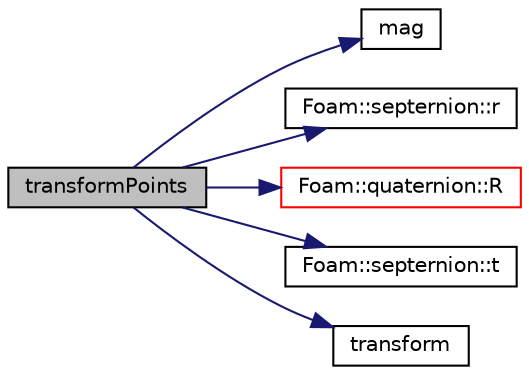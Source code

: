 digraph "transformPoints"
{
  bgcolor="transparent";
  edge [fontname="Helvetica",fontsize="10",labelfontname="Helvetica",labelfontsize="10"];
  node [fontname="Helvetica",fontsize="10",shape=record];
  rankdir="LR";
  Node83133 [label="transformPoints",height=0.2,width=0.4,color="black", fillcolor="grey75", style="filled", fontcolor="black"];
  Node83133 -> Node83134 [color="midnightblue",fontsize="10",style="solid",fontname="Helvetica"];
  Node83134 [label="mag",height=0.2,width=0.4,color="black",URL="$a21851.html#a929da2a3fdcf3dacbbe0487d3a330dae"];
  Node83133 -> Node83135 [color="midnightblue",fontsize="10",style="solid",fontname="Helvetica"];
  Node83135 [label="Foam::septernion::r",height=0.2,width=0.4,color="black",URL="$a29401.html#a3f654a0f851ca1874a91504ca2e31ba4"];
  Node83133 -> Node83136 [color="midnightblue",fontsize="10",style="solid",fontname="Helvetica"];
  Node83136 [label="Foam::quaternion::R",height=0.2,width=0.4,color="red",URL="$a29337.html#a404ff2284fce8af4f811e0447c9e37f2",tooltip="The rotation tensor corresponding the quaternion. "];
  Node83133 -> Node83192 [color="midnightblue",fontsize="10",style="solid",fontname="Helvetica"];
  Node83192 [label="Foam::septernion::t",height=0.2,width=0.4,color="black",URL="$a29401.html#ac90b4495e032d0efeb603179edc4cb8c"];
  Node83133 -> Node83193 [color="midnightblue",fontsize="10",style="solid",fontname="Helvetica"];
  Node83193 [label="transform",height=0.2,width=0.4,color="black",URL="$a21851.html#a919915170941701c1223291531ad010c"];
}
